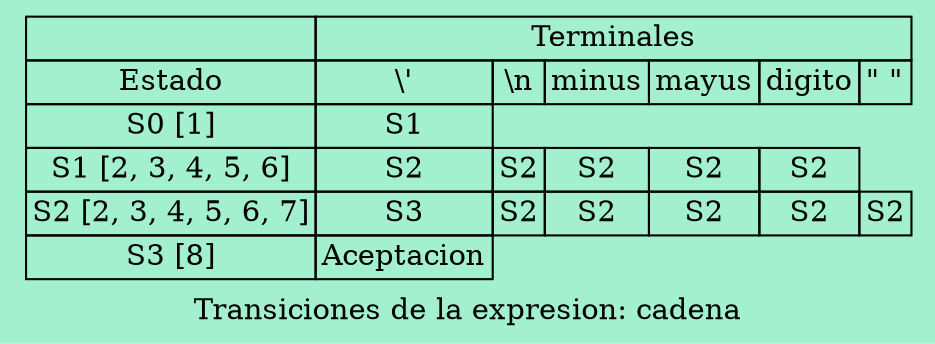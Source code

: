 digraph Transiciones{
    rankdir=LR;
    bgcolor = "#A3F0CF"
    node [shape=plaintext];
    edge [arrowhead=empty];
    
    // Encabezado de la tabla
    header [label=
    <
        <table border="0" cellborder="1" cellspacing="0">
            <tr>
                <td></td>
                <td colspan="6">Terminales</td>
            </tr>
            <tr>
                <td>Estado</td><td>\\'</td>
<td>\\n</td>
<td>minus</td>
<td>mayus</td>
<td>digito</td>
<td>" "</td>
</tr>
<tr>
                <td>S0 [1]</td>
<td>S1</td></tr>
<tr>
                <td>S1 [2, 3, 4, 5, 6]</td>
<td>S2</td><td>S2</td><td>S2</td><td>S2</td><td>S2</td></tr>
<tr>
                <td>S2 [2, 3, 4, 5, 6, 7]</td>
<td>S3</td><td>S2</td><td>S2</td><td>S2</td><td>S2</td><td>S2</td></tr>
<tr>
                <td>S3 [8]</td>
<td>Aceptacion</td></tr>
        </table>
    >];
label="Transiciones de la expresion: cadena"}
